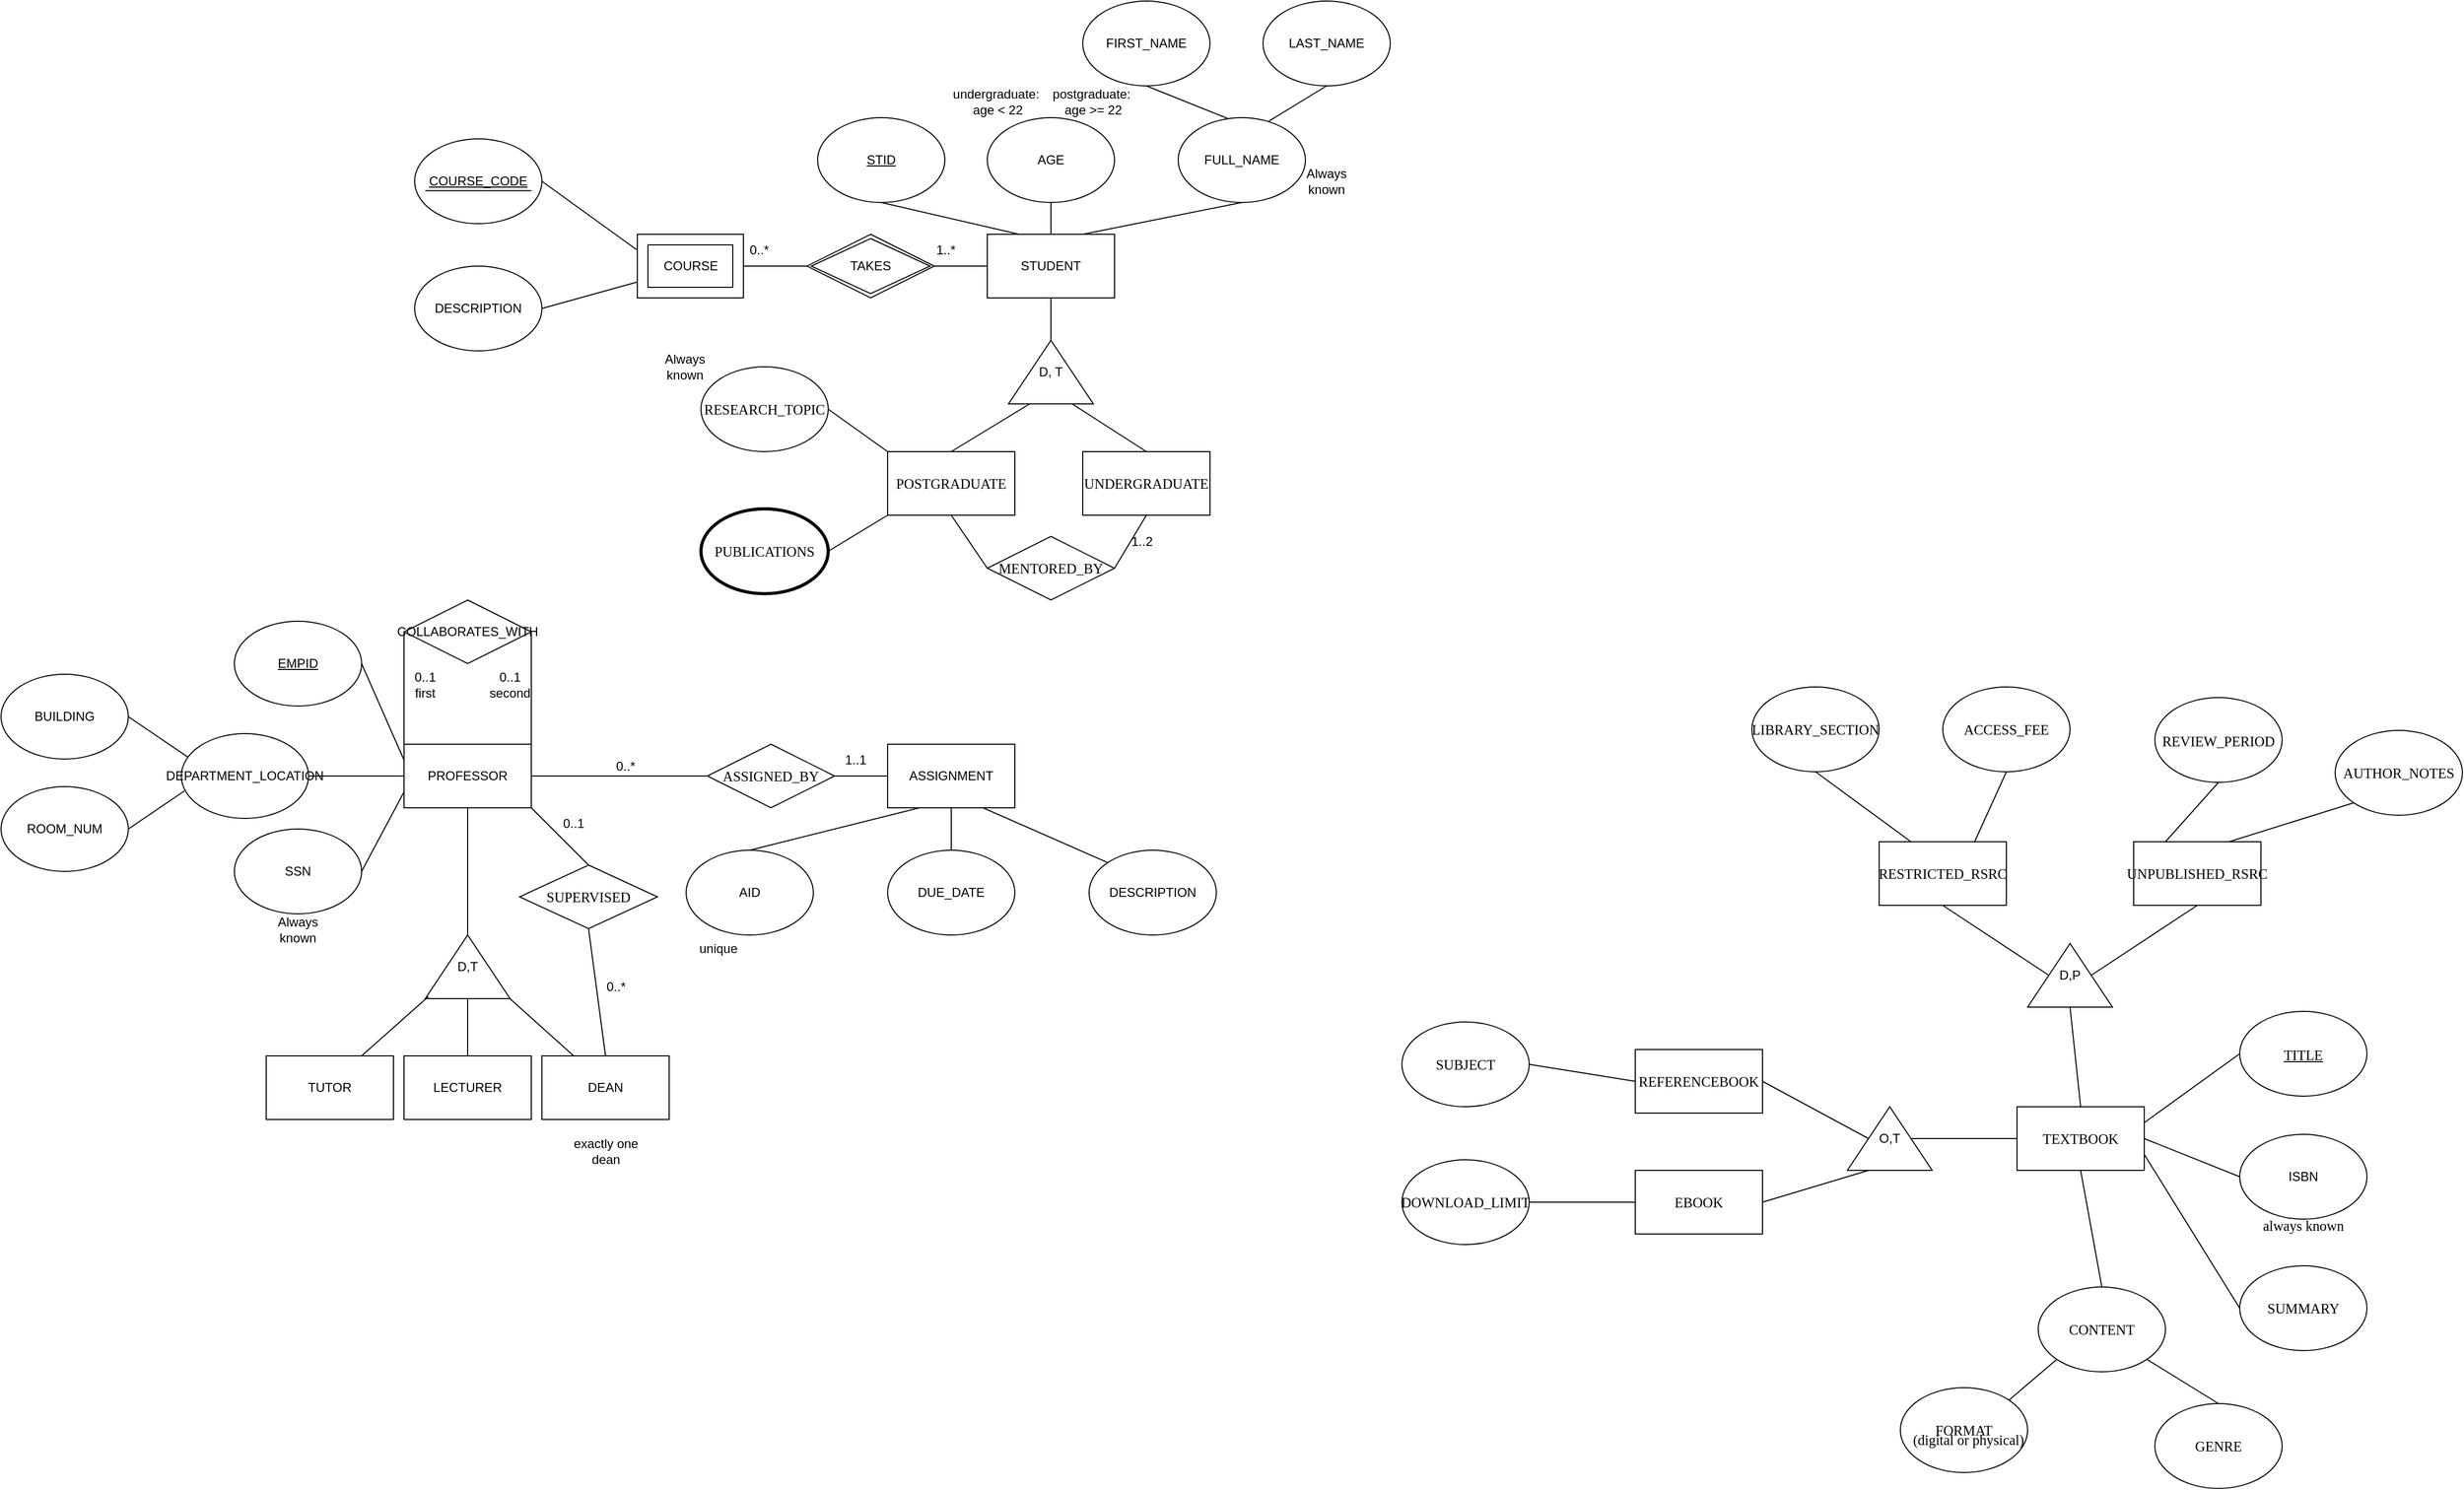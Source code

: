 <mxfile version="26.1.0">
  <diagram name="第 1 页" id="IOSlcj0WQ3XYKZdlBKR7">
    <mxGraphModel dx="2034" dy="765" grid="1" gridSize="10" guides="1" tooltips="1" connect="1" arrows="1" fold="1" page="1" pageScale="1" pageWidth="827" pageHeight="1169" math="0" shadow="0">
      <root>
        <mxCell id="0" />
        <mxCell id="1" parent="0" />
        <mxCell id="GVVfsAuIYsKc9ZztxS9y-1" value="STUDENT" style="rounded=0;whiteSpace=wrap;html=1;" parent="1" vertex="1">
          <mxGeometry x="350" y="265" width="120" height="60" as="geometry" />
        </mxCell>
        <mxCell id="GVVfsAuIYsKc9ZztxS9y-2" value="STID" style="ellipse;whiteSpace=wrap;html=1;fontStyle=4" parent="1" vertex="1">
          <mxGeometry x="190" y="155" width="120" height="80" as="geometry" />
        </mxCell>
        <mxCell id="GVVfsAuIYsKc9ZztxS9y-3" value="FULL_NAME" style="ellipse;whiteSpace=wrap;html=1;" parent="1" vertex="1">
          <mxGeometry x="530" y="155" width="120" height="80" as="geometry" />
        </mxCell>
        <mxCell id="GVVfsAuIYsKc9ZztxS9y-4" value="AGE" style="ellipse;whiteSpace=wrap;html=1;labelBorderColor=none;" parent="1" vertex="1">
          <mxGeometry x="350" y="155" width="120" height="80" as="geometry" />
        </mxCell>
        <mxCell id="GVVfsAuIYsKc9ZztxS9y-5" value="FIRST_NAME" style="ellipse;whiteSpace=wrap;html=1;" parent="1" vertex="1">
          <mxGeometry x="440" y="45" width="120" height="80" as="geometry" />
        </mxCell>
        <mxCell id="GVVfsAuIYsKc9ZztxS9y-6" value="LAST_NAME" style="ellipse;whiteSpace=wrap;html=1;" parent="1" vertex="1">
          <mxGeometry x="610" y="45" width="120" height="80" as="geometry" />
        </mxCell>
        <mxCell id="GVVfsAuIYsKc9ZztxS9y-15" value="" style="endArrow=none;html=1;rounded=0;entryX=0.5;entryY=1;entryDx=0;entryDy=0;exitX=0.391;exitY=0.011;exitDx=0;exitDy=0;exitPerimeter=0;" parent="1" source="GVVfsAuIYsKc9ZztxS9y-3" target="GVVfsAuIYsKc9ZztxS9y-5" edge="1">
          <mxGeometry width="50" height="50" relative="1" as="geometry">
            <mxPoint x="550" y="315" as="sourcePoint" />
            <mxPoint x="600" y="265" as="targetPoint" />
          </mxGeometry>
        </mxCell>
        <mxCell id="GVVfsAuIYsKc9ZztxS9y-16" value="" style="endArrow=none;html=1;rounded=0;entryX=0.5;entryY=1;entryDx=0;entryDy=0;exitX=0.714;exitY=0.04;exitDx=0;exitDy=0;exitPerimeter=0;" parent="1" source="GVVfsAuIYsKc9ZztxS9y-3" target="GVVfsAuIYsKc9ZztxS9y-6" edge="1">
          <mxGeometry width="50" height="50" relative="1" as="geometry">
            <mxPoint x="550" y="315" as="sourcePoint" />
            <mxPoint x="600" y="265" as="targetPoint" />
          </mxGeometry>
        </mxCell>
        <mxCell id="GVVfsAuIYsKc9ZztxS9y-18" value="" style="endArrow=none;html=1;rounded=0;entryX=0.5;entryY=1;entryDx=0;entryDy=0;exitX=0.25;exitY=0;exitDx=0;exitDy=0;" parent="1" source="GVVfsAuIYsKc9ZztxS9y-1" target="GVVfsAuIYsKc9ZztxS9y-2" edge="1">
          <mxGeometry width="50" height="50" relative="1" as="geometry">
            <mxPoint x="540" y="315" as="sourcePoint" />
            <mxPoint x="590" y="265" as="targetPoint" />
          </mxGeometry>
        </mxCell>
        <mxCell id="GVVfsAuIYsKc9ZztxS9y-19" value="" style="endArrow=none;html=1;rounded=0;entryX=0.5;entryY=1;entryDx=0;entryDy=0;exitX=0.5;exitY=0;exitDx=0;exitDy=0;" parent="1" source="GVVfsAuIYsKc9ZztxS9y-1" target="GVVfsAuIYsKc9ZztxS9y-4" edge="1">
          <mxGeometry width="50" height="50" relative="1" as="geometry">
            <mxPoint x="540" y="315" as="sourcePoint" />
            <mxPoint x="590" y="265" as="targetPoint" />
          </mxGeometry>
        </mxCell>
        <mxCell id="GVVfsAuIYsKc9ZztxS9y-20" value="" style="endArrow=none;html=1;rounded=0;exitX=0.75;exitY=0;exitDx=0;exitDy=0;entryX=0.5;entryY=1;entryDx=0;entryDy=0;" parent="1" source="GVVfsAuIYsKc9ZztxS9y-1" target="GVVfsAuIYsKc9ZztxS9y-3" edge="1">
          <mxGeometry width="50" height="50" relative="1" as="geometry">
            <mxPoint x="540" y="315" as="sourcePoint" />
            <mxPoint x="590" y="265" as="targetPoint" />
          </mxGeometry>
        </mxCell>
        <mxCell id="GVVfsAuIYsKc9ZztxS9y-44" value="" style="endArrow=none;html=1;rounded=0;exitX=0.5;exitY=1;exitDx=0;exitDy=0;entryX=1;entryY=0.5;entryDx=0;entryDy=0;" parent="1" source="GVVfsAuIYsKc9ZztxS9y-1" target="GVVfsAuIYsKc9ZztxS9y-45" edge="1">
          <mxGeometry width="50" height="50" relative="1" as="geometry">
            <mxPoint x="540" y="355" as="sourcePoint" />
            <mxPoint x="410" y="375" as="targetPoint" />
          </mxGeometry>
        </mxCell>
        <mxCell id="GVVfsAuIYsKc9ZztxS9y-45" value="D, T" style="triangle;whiteSpace=wrap;html=1;direction=north;" parent="1" vertex="1">
          <mxGeometry x="370" y="365" width="80" height="60" as="geometry" />
        </mxCell>
        <mxCell id="GVVfsAuIYsKc9ZztxS9y-46" value="&lt;div style=&quot;caret-color: rgb(0, 0, 0); color: rgb(0, 0, 0); font-style: normal; font-variant-caps: normal; font-weight: 400; letter-spacing: normal; orphans: auto; text-align: start; text-indent: 0px; text-transform: none; white-space: normal; widows: auto; word-spacing: 0px; -webkit-text-stroke-width: 0px; text-decoration: none;&quot;&gt;&lt;span style=&quot;font-size: 9.963pt; font-family: LMRoman10-Regular; color: rgb(0, 0, 0);&quot;&gt;UNDERGRADUATE&lt;/span&gt;&lt;/div&gt;" style="rounded=0;whiteSpace=wrap;html=1;" parent="1" vertex="1">
          <mxGeometry x="440" y="470" width="120" height="60" as="geometry" />
        </mxCell>
        <mxCell id="GVVfsAuIYsKc9ZztxS9y-47" value="&lt;div style=&quot;caret-color: rgb(0, 0, 0); color: rgb(0, 0, 0); font-style: normal; font-variant-caps: normal; font-weight: 400; letter-spacing: normal; orphans: auto; text-align: start; text-indent: 0px; text-transform: none; white-space: normal; widows: auto; word-spacing: 0px; -webkit-text-stroke-width: 0px; text-decoration: none;&quot;&gt;&lt;span style=&quot;font-size: 9.963pt; font-family: LMRoman10-Regular; color: rgb(0, 0, 0);&quot;&gt;POSTGRADUATE&lt;/span&gt;&lt;/div&gt;" style="rounded=0;whiteSpace=wrap;html=1;" parent="1" vertex="1">
          <mxGeometry x="256" y="470" width="120" height="60" as="geometry" />
        </mxCell>
        <mxCell id="GVVfsAuIYsKc9ZztxS9y-48" value="" style="endArrow=none;html=1;rounded=0;exitX=0;exitY=0.75;exitDx=0;exitDy=0;entryX=0.5;entryY=0;entryDx=0;entryDy=0;" parent="1" source="GVVfsAuIYsKc9ZztxS9y-45" target="GVVfsAuIYsKc9ZztxS9y-46" edge="1">
          <mxGeometry width="50" height="50" relative="1" as="geometry">
            <mxPoint x="540" y="355" as="sourcePoint" />
            <mxPoint x="590" y="305" as="targetPoint" />
          </mxGeometry>
        </mxCell>
        <mxCell id="GVVfsAuIYsKc9ZztxS9y-49" value="" style="endArrow=none;html=1;rounded=0;exitX=0;exitY=0.25;exitDx=0;exitDy=0;entryX=0.5;entryY=0;entryDx=0;entryDy=0;" parent="1" source="GVVfsAuIYsKc9ZztxS9y-45" target="GVVfsAuIYsKc9ZztxS9y-47" edge="1">
          <mxGeometry width="50" height="50" relative="1" as="geometry">
            <mxPoint x="420" y="435" as="sourcePoint" />
            <mxPoint x="320" y="475" as="targetPoint" />
          </mxGeometry>
        </mxCell>
        <mxCell id="GVVfsAuIYsKc9ZztxS9y-51" value="&lt;div style=&quot;caret-color: rgb(0, 0, 0); color: rgb(0, 0, 0); font-style: normal; font-variant-caps: normal; font-weight: 400; letter-spacing: normal; orphans: auto; text-align: start; text-indent: 0px; text-transform: none; white-space: normal; widows: auto; word-spacing: 0px; -webkit-text-stroke-width: 0px; text-decoration: none;&quot;&gt;&lt;span style=&quot;font-size: 9.963pt; font-family: LMRoman10-Regular; color: rgb(0, 0, 0);&quot;&gt;RESEARCH_TOPIC&lt;/span&gt;&lt;/div&gt;" style="ellipse;whiteSpace=wrap;html=1;" parent="1" vertex="1">
          <mxGeometry x="80" y="390" width="120" height="80" as="geometry" />
        </mxCell>
        <mxCell id="GVVfsAuIYsKc9ZztxS9y-52" value="&lt;div style=&quot;caret-color: rgb(0, 0, 0); color: rgb(0, 0, 0); font-style: normal; font-variant-caps: normal; font-weight: 400; letter-spacing: normal; orphans: auto; text-align: start; text-indent: 0px; text-transform: none; white-space: normal; widows: auto; word-spacing: 0px; -webkit-text-stroke-width: 0px; text-decoration: none;&quot;&gt;&lt;span style=&quot;font-size: 9.963pt; font-family: LMRoman10-Regular; color: rgb(0, 0, 0);&quot;&gt;PUBLICATIONS&lt;/span&gt;&lt;/div&gt;" style="ellipse;whiteSpace=wrap;html=1;strokeWidth=3;" parent="1" vertex="1">
          <mxGeometry x="80" y="524" width="120" height="80" as="geometry" />
        </mxCell>
        <mxCell id="GVVfsAuIYsKc9ZztxS9y-53" value="" style="endArrow=none;html=1;rounded=0;exitX=0;exitY=1;exitDx=0;exitDy=0;entryX=1;entryY=0.5;entryDx=0;entryDy=0;" parent="1" source="GVVfsAuIYsKc9ZztxS9y-47" target="GVVfsAuIYsKc9ZztxS9y-52" edge="1">
          <mxGeometry width="50" height="50" relative="1" as="geometry">
            <mxPoint x="540" y="385" as="sourcePoint" />
            <mxPoint x="600" y="574" as="targetPoint" />
          </mxGeometry>
        </mxCell>
        <mxCell id="GVVfsAuIYsKc9ZztxS9y-54" value="" style="endArrow=none;html=1;rounded=0;exitX=0;exitY=0;exitDx=0;exitDy=0;entryX=1;entryY=0.5;entryDx=0;entryDy=0;" parent="1" source="GVVfsAuIYsKc9ZztxS9y-47" target="GVVfsAuIYsKc9ZztxS9y-51" edge="1">
          <mxGeometry width="50" height="50" relative="1" as="geometry">
            <mxPoint x="540" y="385" as="sourcePoint" />
            <mxPoint x="590" y="335" as="targetPoint" />
          </mxGeometry>
        </mxCell>
        <mxCell id="GVVfsAuIYsKc9ZztxS9y-61" value="&lt;div style=&quot;text-align: start;&quot;&gt;&lt;span style=&quot;font-size: 9.963pt; font-family: LMRoman10-Regular;&quot;&gt;MENTORED_BY&lt;/span&gt;&lt;/div&gt;" style="shape=rhombus;perimeter=rhombusPerimeter;whiteSpace=wrap;html=1;align=center;" parent="1" vertex="1">
          <mxGeometry x="350" y="550" width="120" height="60" as="geometry" />
        </mxCell>
        <mxCell id="GVVfsAuIYsKc9ZztxS9y-62" value="" style="endArrow=none;html=1;rounded=0;exitX=0.5;exitY=1;exitDx=0;exitDy=0;entryX=1;entryY=0.5;entryDx=0;entryDy=0;" parent="1" source="GVVfsAuIYsKc9ZztxS9y-46" target="GVVfsAuIYsKc9ZztxS9y-61" edge="1">
          <mxGeometry width="50" height="50" relative="1" as="geometry">
            <mxPoint x="470" y="425" as="sourcePoint" />
            <mxPoint x="350" y="585" as="targetPoint" />
          </mxGeometry>
        </mxCell>
        <mxCell id="GVVfsAuIYsKc9ZztxS9y-63" value="" style="endArrow=none;html=1;rounded=0;entryX=0.5;entryY=1;entryDx=0;entryDy=0;exitX=0;exitY=0.5;exitDx=0;exitDy=0;" parent="1" source="GVVfsAuIYsKc9ZztxS9y-61" target="GVVfsAuIYsKc9ZztxS9y-47" edge="1">
          <mxGeometry width="50" height="50" relative="1" as="geometry">
            <mxPoint x="470" y="585" as="sourcePoint" />
            <mxPoint x="520" y="375" as="targetPoint" />
          </mxGeometry>
        </mxCell>
        <mxCell id="GVVfsAuIYsKc9ZztxS9y-64" value="1..2" style="text;strokeColor=none;fillColor=none;align=left;verticalAlign=middle;spacingLeft=4;spacingRight=4;overflow=hidden;points=[[0,0.5],[1,0.5]];portConstraint=eastwest;rotatable=0;whiteSpace=wrap;html=1;" parent="1" vertex="1">
          <mxGeometry x="480" y="540" width="80" height="30" as="geometry" />
        </mxCell>
        <mxCell id="lgFTuL_hFDzXA4JYNcTn-3" value="DESCRIPTION" style="ellipse;whiteSpace=wrap;html=1;" parent="1" vertex="1">
          <mxGeometry x="-190" y="295" width="120" height="80" as="geometry" />
        </mxCell>
        <mxCell id="lgFTuL_hFDzXA4JYNcTn-8" value="&lt;u&gt;COURSE_CODE&lt;/u&gt;" style="ellipse;whiteSpace=wrap;html=1;fontStyle=0" parent="1" vertex="1">
          <mxGeometry x="-190" y="175" width="120" height="80" as="geometry" />
        </mxCell>
        <mxCell id="lgFTuL_hFDzXA4JYNcTn-11" value="" style="endArrow=none;html=1;rounded=0;exitX=1;exitY=0.5;exitDx=0;exitDy=0;entryX=0;entryY=0;entryDx=0;entryDy=15;entryPerimeter=0;" parent="1" source="lgFTuL_hFDzXA4JYNcTn-8" target="JkvVeJaX5kpH-S8z0DiF-18" edge="1">
          <mxGeometry width="50" height="50" relative="1" as="geometry">
            <mxPoint x="160" y="345" as="sourcePoint" />
            <mxPoint y="280" as="targetPoint" />
          </mxGeometry>
        </mxCell>
        <mxCell id="lgFTuL_hFDzXA4JYNcTn-12" value="" style="endArrow=none;html=1;rounded=0;entryX=1;entryY=0.5;entryDx=0;entryDy=0;exitX=0;exitY=0;exitDx=0;exitDy=45;exitPerimeter=0;" parent="1" source="JkvVeJaX5kpH-S8z0DiF-18" target="lgFTuL_hFDzXA4JYNcTn-3" edge="1">
          <mxGeometry width="50" height="50" relative="1" as="geometry">
            <mxPoint y="310" as="sourcePoint" />
            <mxPoint x="10" y="305" as="targetPoint" />
          </mxGeometry>
        </mxCell>
        <mxCell id="lgFTuL_hFDzXA4JYNcTn-13" value="1..*" style="text;strokeColor=none;fillColor=none;align=left;verticalAlign=middle;spacingLeft=4;spacingRight=4;overflow=hidden;points=[[0,0.5],[1,0.5]];portConstraint=eastwest;rotatable=0;whiteSpace=wrap;html=1;" parent="1" vertex="1">
          <mxGeometry x="296" y="265" width="80" height="30" as="geometry" />
        </mxCell>
        <mxCell id="lgFTuL_hFDzXA4JYNcTn-14" value="" style="endArrow=none;html=1;rounded=0;entryX=0;entryY=0.5;entryDx=0;entryDy=0;exitX=1;exitY=0.5;exitDx=0;exitDy=0;" parent="1" source="JkvVeJaX5kpH-S8z0DiF-21" target="GVVfsAuIYsKc9ZztxS9y-1" edge="1">
          <mxGeometry width="50" height="50" relative="1" as="geometry">
            <mxPoint x="290" y="295" as="sourcePoint" />
            <mxPoint x="250" y="285" as="targetPoint" />
          </mxGeometry>
        </mxCell>
        <mxCell id="lgFTuL_hFDzXA4JYNcTn-18" value="" style="endArrow=none;html=1;rounded=0;" parent="1" edge="1">
          <mxGeometry width="50" height="50" relative="1" as="geometry">
            <mxPoint x="-180" y="223.82" as="sourcePoint" />
            <mxPoint x="-80" y="223.82" as="targetPoint" />
          </mxGeometry>
        </mxCell>
        <mxCell id="lgFTuL_hFDzXA4JYNcTn-20" value="ASSIGNMENT" style="rounded=0;whiteSpace=wrap;html=1;" parent="1" vertex="1">
          <mxGeometry x="256" y="746" width="120" height="60" as="geometry" />
        </mxCell>
        <mxCell id="lgFTuL_hFDzXA4JYNcTn-21" value="AID" style="ellipse;whiteSpace=wrap;html=1;fontStyle=0" parent="1" vertex="1">
          <mxGeometry x="66" y="846" width="120" height="80" as="geometry" />
        </mxCell>
        <mxCell id="lgFTuL_hFDzXA4JYNcTn-22" value="DUE_DATE" style="ellipse;whiteSpace=wrap;html=1;" parent="1" vertex="1">
          <mxGeometry x="256" y="846" width="120" height="80" as="geometry" />
        </mxCell>
        <mxCell id="lgFTuL_hFDzXA4JYNcTn-23" value="DESCRIPTION" style="ellipse;whiteSpace=wrap;html=1;" parent="1" vertex="1">
          <mxGeometry x="446" y="846" width="120" height="80" as="geometry" />
        </mxCell>
        <mxCell id="lgFTuL_hFDzXA4JYNcTn-24" value="" style="endArrow=none;html=1;rounded=0;entryX=0.5;entryY=0;entryDx=0;entryDy=0;exitX=0.25;exitY=1;exitDx=0;exitDy=0;" parent="1" source="lgFTuL_hFDzXA4JYNcTn-20" target="lgFTuL_hFDzXA4JYNcTn-21" edge="1">
          <mxGeometry width="50" height="50" relative="1" as="geometry">
            <mxPoint x="346" y="1371" as="sourcePoint" />
            <mxPoint x="396" y="1321" as="targetPoint" />
          </mxGeometry>
        </mxCell>
        <mxCell id="lgFTuL_hFDzXA4JYNcTn-25" value="" style="endArrow=none;html=1;rounded=0;entryX=0.5;entryY=0;entryDx=0;entryDy=0;exitX=0.5;exitY=1;exitDx=0;exitDy=0;" parent="1" source="lgFTuL_hFDzXA4JYNcTn-20" target="lgFTuL_hFDzXA4JYNcTn-22" edge="1">
          <mxGeometry width="50" height="50" relative="1" as="geometry">
            <mxPoint x="156" y="1111" as="sourcePoint" />
            <mxPoint x="396" y="1321" as="targetPoint" />
          </mxGeometry>
        </mxCell>
        <mxCell id="lgFTuL_hFDzXA4JYNcTn-26" value="" style="endArrow=none;html=1;rounded=0;entryX=0;entryY=0;entryDx=0;entryDy=0;exitX=0.75;exitY=1;exitDx=0;exitDy=0;" parent="1" source="lgFTuL_hFDzXA4JYNcTn-20" target="lgFTuL_hFDzXA4JYNcTn-23" edge="1">
          <mxGeometry width="50" height="50" relative="1" as="geometry">
            <mxPoint x="146" y="1021" as="sourcePoint" />
            <mxPoint x="146" y="981" as="targetPoint" />
          </mxGeometry>
        </mxCell>
        <mxCell id="lgFTuL_hFDzXA4JYNcTn-28" value="PROFESSOR" style="rounded=0;whiteSpace=wrap;html=1;" parent="1" vertex="1">
          <mxGeometry x="-200" y="746" width="120" height="60" as="geometry" />
        </mxCell>
        <mxCell id="lgFTuL_hFDzXA4JYNcTn-29" value="EMPID" style="ellipse;whiteSpace=wrap;html=1;fontStyle=4" parent="1" vertex="1">
          <mxGeometry x="-360" y="630" width="120" height="80" as="geometry" />
        </mxCell>
        <mxCell id="lgFTuL_hFDzXA4JYNcTn-30" value="SSN" style="ellipse;whiteSpace=wrap;html=1;" parent="1" vertex="1">
          <mxGeometry x="-360" y="826" width="120" height="80" as="geometry" />
        </mxCell>
        <mxCell id="jlfe3Lk1knSKXdA3YteA-2" value="" style="edgeStyle=orthogonalEdgeStyle;rounded=0;orthogonalLoop=1;jettySize=auto;html=1;entryX=0;entryY=0.5;entryDx=0;entryDy=0;endArrow=none;startFill=0;" parent="1" source="lgFTuL_hFDzXA4JYNcTn-31" target="lgFTuL_hFDzXA4JYNcTn-28" edge="1">
          <mxGeometry relative="1" as="geometry" />
        </mxCell>
        <mxCell id="lgFTuL_hFDzXA4JYNcTn-31" value="DEPARTMENT_LOCATION" style="ellipse;whiteSpace=wrap;html=1;" parent="1" vertex="1">
          <mxGeometry x="-410" y="736" width="120" height="80" as="geometry" />
        </mxCell>
        <mxCell id="lgFTuL_hFDzXA4JYNcTn-32" value="BUILDING" style="ellipse;whiteSpace=wrap;html=1;" parent="1" vertex="1">
          <mxGeometry x="-580" y="680" width="120" height="80" as="geometry" />
        </mxCell>
        <mxCell id="lgFTuL_hFDzXA4JYNcTn-33" value="ROOM_NUM" style="ellipse;whiteSpace=wrap;html=1;" parent="1" vertex="1">
          <mxGeometry x="-580" y="786" width="120" height="80" as="geometry" />
        </mxCell>
        <mxCell id="lgFTuL_hFDzXA4JYNcTn-34" value="" style="endArrow=none;html=1;rounded=0;exitX=1;exitY=0.5;exitDx=0;exitDy=0;entryX=0;entryY=0.25;entryDx=0;entryDy=0;" parent="1" source="lgFTuL_hFDzXA4JYNcTn-29" target="lgFTuL_hFDzXA4JYNcTn-28" edge="1">
          <mxGeometry width="50" height="50" relative="1" as="geometry">
            <mxPoint x="150" y="576" as="sourcePoint" />
            <mxPoint x="-200" y="761" as="targetPoint" />
          </mxGeometry>
        </mxCell>
        <mxCell id="lgFTuL_hFDzXA4JYNcTn-36" value="" style="endArrow=none;html=1;rounded=0;entryX=1;entryY=0.5;entryDx=0;entryDy=0;exitX=0;exitY=0.75;exitDx=0;exitDy=0;" parent="1" source="lgFTuL_hFDzXA4JYNcTn-28" target="lgFTuL_hFDzXA4JYNcTn-30" edge="1">
          <mxGeometry width="50" height="50" relative="1" as="geometry">
            <mxPoint x="-220" y="800" as="sourcePoint" />
            <mxPoint x="-230" y="786" as="targetPoint" />
          </mxGeometry>
        </mxCell>
        <mxCell id="lgFTuL_hFDzXA4JYNcTn-37" value="" style="endArrow=none;html=1;rounded=0;exitX=0.053;exitY=0.279;exitDx=0;exitDy=0;entryX=1;entryY=0.5;entryDx=0;entryDy=0;exitPerimeter=0;" parent="1" source="lgFTuL_hFDzXA4JYNcTn-31" target="lgFTuL_hFDzXA4JYNcTn-32" edge="1">
          <mxGeometry width="50" height="50" relative="1" as="geometry">
            <mxPoint x="-190" y="801" as="sourcePoint" />
            <mxPoint x="-230" y="896" as="targetPoint" />
          </mxGeometry>
        </mxCell>
        <mxCell id="lgFTuL_hFDzXA4JYNcTn-38" value="" style="endArrow=none;html=1;rounded=0;exitX=1;exitY=0.5;exitDx=0;exitDy=0;entryX=0.025;entryY=0.675;entryDx=0;entryDy=0;entryPerimeter=0;" parent="1" source="lgFTuL_hFDzXA4JYNcTn-33" target="lgFTuL_hFDzXA4JYNcTn-31" edge="1">
          <mxGeometry width="50" height="50" relative="1" as="geometry">
            <mxPoint x="-344" y="768" as="sourcePoint" />
            <mxPoint x="-400" y="735" as="targetPoint" />
          </mxGeometry>
        </mxCell>
        <mxCell id="lgFTuL_hFDzXA4JYNcTn-40" value="D,T" style="triangle;whiteSpace=wrap;html=1;direction=north;" parent="1" vertex="1">
          <mxGeometry x="-180" y="926" width="80" height="60" as="geometry" />
        </mxCell>
        <mxCell id="lgFTuL_hFDzXA4JYNcTn-42" value="" style="endArrow=none;html=1;rounded=0;exitX=0.5;exitY=1;exitDx=0;exitDy=0;entryX=1;entryY=0.5;entryDx=0;entryDy=0;" parent="1" source="lgFTuL_hFDzXA4JYNcTn-28" target="lgFTuL_hFDzXA4JYNcTn-40" edge="1">
          <mxGeometry width="50" height="50" relative="1" as="geometry">
            <mxPoint x="-70" y="771" as="sourcePoint" />
            <mxPoint x="60" y="750" as="targetPoint" />
          </mxGeometry>
        </mxCell>
        <mxCell id="lgFTuL_hFDzXA4JYNcTn-43" value="TUTOR" style="rounded=0;whiteSpace=wrap;html=1;" parent="1" vertex="1">
          <mxGeometry x="-330" y="1040" width="120" height="60" as="geometry" />
        </mxCell>
        <mxCell id="lgFTuL_hFDzXA4JYNcTn-44" value="LECTURER" style="rounded=0;whiteSpace=wrap;html=1;" parent="1" vertex="1">
          <mxGeometry x="-200" y="1040" width="120" height="60" as="geometry" />
        </mxCell>
        <mxCell id="lgFTuL_hFDzXA4JYNcTn-45" value="DEAN" style="rounded=0;whiteSpace=wrap;html=1;" parent="1" vertex="1">
          <mxGeometry x="-70" y="1040" width="120" height="60" as="geometry" />
        </mxCell>
        <mxCell id="lgFTuL_hFDzXA4JYNcTn-46" value="" style="endArrow=none;html=1;rounded=0;entryX=0.25;entryY=0;entryDx=0;entryDy=0;exitX=0.008;exitY=0.991;exitDx=0;exitDy=0;exitPerimeter=0;" parent="1" source="lgFTuL_hFDzXA4JYNcTn-40" target="lgFTuL_hFDzXA4JYNcTn-45" edge="1">
          <mxGeometry width="50" height="50" relative="1" as="geometry">
            <mxPoint x="-100" y="990" as="sourcePoint" />
            <mxPoint x="100" y="570" as="targetPoint" />
          </mxGeometry>
        </mxCell>
        <mxCell id="lgFTuL_hFDzXA4JYNcTn-49" value="" style="endArrow=none;html=1;rounded=0;exitX=0;exitY=0.5;exitDx=0;exitDy=0;entryX=0.5;entryY=0;entryDx=0;entryDy=0;" parent="1" source="lgFTuL_hFDzXA4JYNcTn-40" target="lgFTuL_hFDzXA4JYNcTn-44" edge="1">
          <mxGeometry width="50" height="50" relative="1" as="geometry">
            <mxPoint x="50" y="620" as="sourcePoint" />
            <mxPoint x="100" y="570" as="targetPoint" />
          </mxGeometry>
        </mxCell>
        <mxCell id="lgFTuL_hFDzXA4JYNcTn-50" value="" style="endArrow=none;html=1;rounded=0;exitX=0.033;exitY=0.038;exitDx=0;exitDy=0;entryX=0.75;entryY=0;entryDx=0;entryDy=0;exitPerimeter=0;" parent="1" source="lgFTuL_hFDzXA4JYNcTn-40" target="lgFTuL_hFDzXA4JYNcTn-43" edge="1">
          <mxGeometry width="50" height="50" relative="1" as="geometry">
            <mxPoint x="100" y="856" as="sourcePoint" />
            <mxPoint x="186" y="810" as="targetPoint" />
          </mxGeometry>
        </mxCell>
        <mxCell id="lgFTuL_hFDzXA4JYNcTn-52" value="&lt;div style=&quot;text-align: start;&quot;&gt;&lt;font face=&quot;LMRoman10-Regular&quot;&gt;&lt;span style=&quot;font-size: 13.284px;&quot;&gt;SUPERVISED&lt;/span&gt;&lt;/font&gt;&lt;/div&gt;" style="shape=rhombus;perimeter=rhombusPerimeter;whiteSpace=wrap;html=1;align=center;" parent="1" vertex="1">
          <mxGeometry x="-91" y="860" width="130" height="60" as="geometry" />
        </mxCell>
        <mxCell id="lgFTuL_hFDzXA4JYNcTn-53" value="" style="endArrow=none;html=1;rounded=0;exitX=0.5;exitY=0;exitDx=0;exitDy=0;entryX=0.5;entryY=1;entryDx=0;entryDy=0;" parent="1" source="lgFTuL_hFDzXA4JYNcTn-45" target="lgFTuL_hFDzXA4JYNcTn-52" edge="1">
          <mxGeometry width="50" height="50" relative="1" as="geometry">
            <mxPoint x="30" y="540" as="sourcePoint" />
            <mxPoint x="80" y="490" as="targetPoint" />
          </mxGeometry>
        </mxCell>
        <mxCell id="lgFTuL_hFDzXA4JYNcTn-59" value="" style="endArrow=none;html=1;rounded=0;exitX=0.5;exitY=0;exitDx=0;exitDy=0;entryX=1;entryY=1;entryDx=0;entryDy=0;" parent="1" source="lgFTuL_hFDzXA4JYNcTn-52" target="lgFTuL_hFDzXA4JYNcTn-28" edge="1">
          <mxGeometry width="50" height="50" relative="1" as="geometry">
            <mxPoint y="760" as="sourcePoint" />
            <mxPoint x="-80" y="760" as="targetPoint" />
          </mxGeometry>
        </mxCell>
        <mxCell id="lgFTuL_hFDzXA4JYNcTn-60" value="0..1" style="text;html=1;align=center;verticalAlign=middle;whiteSpace=wrap;rounded=0;" parent="1" vertex="1">
          <mxGeometry x="-70" y="806" width="60" height="30" as="geometry" />
        </mxCell>
        <mxCell id="lgFTuL_hFDzXA4JYNcTn-61" value="&lt;div style=&quot;text-align: start;&quot;&gt;&lt;font face=&quot;LMRoman10-Regular&quot;&gt;&lt;span style=&quot;font-size: 13.284px;&quot;&gt;ASSIGNED_BY&lt;/span&gt;&lt;/font&gt;&lt;/div&gt;" style="shape=rhombus;perimeter=rhombusPerimeter;whiteSpace=wrap;html=1;align=center;" parent="1" vertex="1">
          <mxGeometry x="86" y="746" width="120" height="60" as="geometry" />
        </mxCell>
        <mxCell id="lgFTuL_hFDzXA4JYNcTn-63" value="" style="endArrow=none;html=1;rounded=0;exitX=0;exitY=0.5;exitDx=0;exitDy=0;entryX=1;entryY=0.5;entryDx=0;entryDy=0;" parent="1" source="lgFTuL_hFDzXA4JYNcTn-61" edge="1" target="lgFTuL_hFDzXA4JYNcTn-28">
          <mxGeometry width="50" height="50" relative="1" as="geometry">
            <mxPoint x="424" y="1324" as="sourcePoint" />
            <mxPoint x="40" y="890" as="targetPoint" />
          </mxGeometry>
        </mxCell>
        <mxCell id="lgFTuL_hFDzXA4JYNcTn-64" value="" style="endArrow=none;html=1;rounded=0;exitX=1;exitY=0.5;exitDx=0;exitDy=0;entryX=0;entryY=0.5;entryDx=0;entryDy=0;" parent="1" source="lgFTuL_hFDzXA4JYNcTn-61" target="lgFTuL_hFDzXA4JYNcTn-20" edge="1">
          <mxGeometry width="50" height="50" relative="1" as="geometry">
            <mxPoint x="410" y="1210" as="sourcePoint" />
            <mxPoint x="460" y="1160" as="targetPoint" />
          </mxGeometry>
        </mxCell>
        <mxCell id="lgFTuL_hFDzXA4JYNcTn-65" value="1..1" style="text;html=1;align=center;verticalAlign=middle;whiteSpace=wrap;rounded=0;" parent="1" vertex="1">
          <mxGeometry x="196" y="746" width="60" height="30" as="geometry" />
        </mxCell>
        <mxCell id="EyCA_U1JdMu_v6Q1cgwz-1" value="COLLABORATES_WITH" style="shape=rhombus;perimeter=rhombusPerimeter;whiteSpace=wrap;html=1;align=center;" parent="1" vertex="1">
          <mxGeometry x="-200" y="610" width="120" height="60" as="geometry" />
        </mxCell>
        <mxCell id="EyCA_U1JdMu_v6Q1cgwz-2" value="" style="endArrow=none;html=1;rounded=0;exitX=0;exitY=0;exitDx=0;exitDy=0;entryX=0;entryY=0.5;entryDx=0;entryDy=0;" parent="1" source="lgFTuL_hFDzXA4JYNcTn-28" target="EyCA_U1JdMu_v6Q1cgwz-1" edge="1">
          <mxGeometry width="50" height="50" relative="1" as="geometry">
            <mxPoint x="-200" y="736" as="sourcePoint" />
            <mxPoint x="-150" y="686" as="targetPoint" />
          </mxGeometry>
        </mxCell>
        <mxCell id="EyCA_U1JdMu_v6Q1cgwz-3" value="" style="endArrow=none;html=1;rounded=0;exitX=1;exitY=0;exitDx=0;exitDy=0;entryX=1;entryY=0.5;entryDx=0;entryDy=0;" parent="1" source="lgFTuL_hFDzXA4JYNcTn-28" target="EyCA_U1JdMu_v6Q1cgwz-1" edge="1">
          <mxGeometry width="50" height="50" relative="1" as="geometry">
            <mxPoint x="-190" y="756" as="sourcePoint" />
            <mxPoint x="-190" y="619" as="targetPoint" />
          </mxGeometry>
        </mxCell>
        <mxCell id="JkvVeJaX5kpH-S8z0DiF-1" value="Always known" style="text;html=1;align=center;verticalAlign=middle;whiteSpace=wrap;rounded=0;" parent="1" vertex="1">
          <mxGeometry x="640" y="200" width="60" height="30" as="geometry" />
        </mxCell>
        <mxCell id="JkvVeJaX5kpH-S8z0DiF-5" value="0..1&lt;div&gt;first&lt;/div&gt;" style="text;html=1;align=center;verticalAlign=middle;whiteSpace=wrap;rounded=0;" parent="1" vertex="1">
          <mxGeometry x="-210" y="675" width="60" height="30" as="geometry" />
        </mxCell>
        <mxCell id="JkvVeJaX5kpH-S8z0DiF-6" value="0..1&lt;div&gt;second&lt;/div&gt;" style="text;html=1;align=center;verticalAlign=middle;whiteSpace=wrap;rounded=0;" parent="1" vertex="1">
          <mxGeometry x="-130" y="675" width="60" height="30" as="geometry" />
        </mxCell>
        <mxCell id="JkvVeJaX5kpH-S8z0DiF-10" value="undergraduate:&amp;nbsp; age &amp;lt; 22" style="text;html=1;align=center;verticalAlign=middle;whiteSpace=wrap;rounded=0;" parent="1" vertex="1">
          <mxGeometry x="330" y="125" width="60" height="30" as="geometry" />
        </mxCell>
        <mxCell id="JkvVeJaX5kpH-S8z0DiF-14" value="postgraduate:&amp;nbsp; age &amp;gt;= 22" style="text;html=1;align=center;verticalAlign=middle;whiteSpace=wrap;rounded=0;" parent="1" vertex="1">
          <mxGeometry x="420" y="125" width="60" height="30" as="geometry" />
        </mxCell>
        <mxCell id="JkvVeJaX5kpH-S8z0DiF-15" value="Always known" style="text;html=1;align=center;verticalAlign=middle;whiteSpace=wrap;rounded=0;" parent="1" vertex="1">
          <mxGeometry x="35" y="375" width="60" height="30" as="geometry" />
        </mxCell>
        <mxCell id="JkvVeJaX5kpH-S8z0DiF-16" value="Always known" style="text;html=1;align=center;verticalAlign=middle;whiteSpace=wrap;rounded=0;" parent="1" vertex="1">
          <mxGeometry x="-330" y="906" width="60" height="30" as="geometry" />
        </mxCell>
        <mxCell id="JkvVeJaX5kpH-S8z0DiF-22" value="" style="edgeStyle=orthogonalEdgeStyle;rounded=0;orthogonalLoop=1;jettySize=auto;html=1;endArrow=none;startFill=0;" parent="1" source="JkvVeJaX5kpH-S8z0DiF-18" target="JkvVeJaX5kpH-S8z0DiF-21" edge="1">
          <mxGeometry relative="1" as="geometry" />
        </mxCell>
        <mxCell id="JkvVeJaX5kpH-S8z0DiF-18" value="" style="verticalLabelPosition=bottom;verticalAlign=top;html=1;shape=mxgraph.basic.frame;dx=10;whiteSpace=wrap;" parent="1" vertex="1">
          <mxGeometry x="20" y="265" width="100" height="60" as="geometry" />
        </mxCell>
        <mxCell id="JkvVeJaX5kpH-S8z0DiF-21" value="TAKES" style="shape=rhombus;double=1;perimeter=rhombusPerimeter;whiteSpace=wrap;html=1;align=center;" parent="1" vertex="1">
          <mxGeometry x="180" y="265" width="120" height="60" as="geometry" />
        </mxCell>
        <mxCell id="JkvVeJaX5kpH-S8z0DiF-32" value="COURSE" style="text;html=1;align=center;verticalAlign=middle;resizable=0;points=[];autosize=1;strokeColor=none;fillColor=none;" parent="1" vertex="1">
          <mxGeometry x="35" y="280" width="70" height="30" as="geometry" />
        </mxCell>
        <mxCell id="cHJ7KGfF_WjtK8GnCyly-1" value="0..*" style="text;strokeColor=none;fillColor=none;align=left;verticalAlign=middle;spacingLeft=4;spacingRight=4;overflow=hidden;points=[[0,0.5],[1,0.5]];portConstraint=eastwest;rotatable=0;whiteSpace=wrap;html=1;" parent="1" vertex="1">
          <mxGeometry x="120" y="265" width="80" height="30" as="geometry" />
        </mxCell>
        <mxCell id="dJm4S7W8azrfzeq-bu2E-2" value="&lt;div style=&quot;text-align: start;&quot;&gt;&lt;span style=&quot;font-size: 9.963pt; font-family: LMRoman10-Regular;&quot;&gt;TEXTBOOK&lt;/span&gt;&lt;/div&gt;" style="rounded=0;whiteSpace=wrap;html=1;" parent="1" vertex="1">
          <mxGeometry x="1321" y="1088" width="120" height="60" as="geometry" />
        </mxCell>
        <mxCell id="dJm4S7W8azrfzeq-bu2E-3" value="&lt;div style=&quot;text-align: start;&quot;&gt;&lt;u&gt;&lt;span style=&quot;font-size: 12pt; font-family: STSong;&quot;&gt;&lt;/span&gt;&lt;span style=&quot;font-size: 9.963pt; font-family: LMRoman10-Regular;&quot;&gt;TITLE&lt;/span&gt;&lt;/u&gt;&lt;/div&gt;" style="ellipse;whiteSpace=wrap;html=1;" parent="1" vertex="1">
          <mxGeometry x="1531" y="998" width="120" height="80" as="geometry" />
        </mxCell>
        <mxCell id="dJm4S7W8azrfzeq-bu2E-4" value="" style="endArrow=none;html=1;rounded=0;entryX=0;entryY=0.5;entryDx=0;entryDy=0;exitX=1;exitY=0.25;exitDx=0;exitDy=0;" parent="1" source="dJm4S7W8azrfzeq-bu2E-2" target="dJm4S7W8azrfzeq-bu2E-3" edge="1">
          <mxGeometry width="50" height="50" relative="1" as="geometry">
            <mxPoint x="1351" y="1138" as="sourcePoint" />
            <mxPoint x="1401" y="1088" as="targetPoint" />
          </mxGeometry>
        </mxCell>
        <mxCell id="dJm4S7W8azrfzeq-bu2E-5" value="ISBN" style="ellipse;whiteSpace=wrap;html=1;" parent="1" vertex="1">
          <mxGeometry x="1531" y="1114" width="120" height="80" as="geometry" />
        </mxCell>
        <mxCell id="dJm4S7W8azrfzeq-bu2E-6" value="&lt;div style=&quot;text-align: start;&quot;&gt;&lt;span style=&quot;font-size: 9.963pt; font-family: LMRoman10-Regular;&quot;&gt;SUMMARY&lt;/span&gt;&lt;/div&gt;" style="ellipse;whiteSpace=wrap;html=1;" parent="1" vertex="1">
          <mxGeometry x="1531" y="1238" width="120" height="80" as="geometry" />
        </mxCell>
        <mxCell id="dJm4S7W8azrfzeq-bu2E-7" value="" style="endArrow=none;html=1;rounded=0;entryX=0;entryY=0.5;entryDx=0;entryDy=0;exitX=1;exitY=0.5;exitDx=0;exitDy=0;" parent="1" source="dJm4S7W8azrfzeq-bu2E-2" target="dJm4S7W8azrfzeq-bu2E-5" edge="1">
          <mxGeometry width="50" height="50" relative="1" as="geometry">
            <mxPoint x="1351" y="1138" as="sourcePoint" />
            <mxPoint x="1401" y="1088" as="targetPoint" />
          </mxGeometry>
        </mxCell>
        <mxCell id="dJm4S7W8azrfzeq-bu2E-8" value="" style="endArrow=none;html=1;rounded=0;entryX=0;entryY=0.5;entryDx=0;entryDy=0;exitX=1;exitY=0.75;exitDx=0;exitDy=0;" parent="1" source="dJm4S7W8azrfzeq-bu2E-2" target="dJm4S7W8azrfzeq-bu2E-6" edge="1">
          <mxGeometry width="50" height="50" relative="1" as="geometry">
            <mxPoint x="1351" y="1138" as="sourcePoint" />
            <mxPoint x="1401" y="1088" as="targetPoint" />
          </mxGeometry>
        </mxCell>
        <mxCell id="dJm4S7W8azrfzeq-bu2E-9" value="&lt;div style=&quot;text-align: start;&quot;&gt;&lt;span style=&quot;font-size: 9.963pt; font-family: LMRoman10-Regular;&quot;&gt;CONTENT&lt;/span&gt;&lt;/div&gt;" style="ellipse;whiteSpace=wrap;html=1;" parent="1" vertex="1">
          <mxGeometry x="1341" y="1258" width="120" height="80" as="geometry" />
        </mxCell>
        <mxCell id="dJm4S7W8azrfzeq-bu2E-10" value="" style="endArrow=none;html=1;rounded=0;exitX=0.5;exitY=1;exitDx=0;exitDy=0;entryX=0.5;entryY=0;entryDx=0;entryDy=0;" parent="1" source="dJm4S7W8azrfzeq-bu2E-2" target="dJm4S7W8azrfzeq-bu2E-9" edge="1">
          <mxGeometry width="50" height="50" relative="1" as="geometry">
            <mxPoint x="1351" y="1138" as="sourcePoint" />
            <mxPoint x="1401" y="1088" as="targetPoint" />
          </mxGeometry>
        </mxCell>
        <mxCell id="dJm4S7W8azrfzeq-bu2E-11" value="&lt;div style=&quot;text-align: start;&quot;&gt;&lt;span style=&quot;font-size: 9.963pt; font-family: LMRoman10-Regular;&quot;&gt;GENRE&lt;/span&gt;&lt;/div&gt;" style="ellipse;whiteSpace=wrap;html=1;" parent="1" vertex="1">
          <mxGeometry x="1451" y="1368" width="120" height="80" as="geometry" />
        </mxCell>
        <mxCell id="dJm4S7W8azrfzeq-bu2E-12" value="&lt;div style=&quot;text-align: start;&quot;&gt;&lt;span style=&quot;font-size: 9.963pt; font-family: LMRoman10-Regular;&quot;&gt;FORMAT&lt;/span&gt;&lt;/div&gt;" style="ellipse;whiteSpace=wrap;html=1;" parent="1" vertex="1">
          <mxGeometry x="1211" y="1353" width="120" height="80" as="geometry" />
        </mxCell>
        <mxCell id="dJm4S7W8azrfzeq-bu2E-13" value="&lt;div style=&quot;caret-color: rgb(0, 0, 0); color: rgb(0, 0, 0); font-style: normal; font-variant-caps: normal; font-weight: 400; letter-spacing: normal; orphans: auto; text-align: start; text-indent: 0px; text-transform: none; white-space: normal; widows: auto; word-spacing: 0px; -webkit-text-stroke-width: 0px; text-decoration: none;&quot;&gt;&lt;span style=&quot;font-size: 9.963pt; font-family: LMRoman10-Regular; color: rgb(0, 0, 0);&quot;&gt;(digital or physical)&lt;/span&gt;&lt;/div&gt;" style="text;whiteSpace=wrap;html=1;" parent="1" vertex="1">
          <mxGeometry x="1221" y="1388" width="130" height="40" as="geometry" />
        </mxCell>
        <mxCell id="dJm4S7W8azrfzeq-bu2E-14" value="&lt;div style=&quot;caret-color: rgb(0, 0, 0); color: rgb(0, 0, 0); font-style: normal; font-variant-caps: normal; font-weight: 400; letter-spacing: normal; orphans: auto; text-align: start; text-indent: 0px; text-transform: none; white-space: normal; widows: auto; word-spacing: 0px; -webkit-text-stroke-width: 0px; text-decoration: none;&quot;&gt;&lt;span style=&quot;font-size: 12pt; font-family: STSong; color: rgb(0, 0, 0);&quot;&gt;&lt;/span&gt;&lt;span style=&quot;font-size: 9.963pt; font-family: LMRoman10-Regular; color: rgb(0, 0, 0);&quot;&gt;always known&lt;/span&gt;&lt;/div&gt;" style="text;whiteSpace=wrap;html=1;" parent="1" vertex="1">
          <mxGeometry x="1551" y="1183" width="110" height="40" as="geometry" />
        </mxCell>
        <mxCell id="dJm4S7W8azrfzeq-bu2E-15" value="" style="endArrow=none;html=1;rounded=0;entryX=0.5;entryY=0;entryDx=0;entryDy=0;exitX=1;exitY=1;exitDx=0;exitDy=0;" parent="1" source="dJm4S7W8azrfzeq-bu2E-9" target="dJm4S7W8azrfzeq-bu2E-11" edge="1">
          <mxGeometry width="50" height="50" relative="1" as="geometry">
            <mxPoint x="1551" y="1328" as="sourcePoint" />
            <mxPoint x="1601" y="1278" as="targetPoint" />
          </mxGeometry>
        </mxCell>
        <mxCell id="dJm4S7W8azrfzeq-bu2E-16" value="" style="endArrow=none;html=1;rounded=0;exitX=1;exitY=0;exitDx=0;exitDy=0;entryX=0;entryY=1;entryDx=0;entryDy=0;" parent="1" source="dJm4S7W8azrfzeq-bu2E-12" target="dJm4S7W8azrfzeq-bu2E-9" edge="1">
          <mxGeometry width="50" height="50" relative="1" as="geometry">
            <mxPoint x="1291" y="1368" as="sourcePoint" />
            <mxPoint x="1601" y="1278" as="targetPoint" />
          </mxGeometry>
        </mxCell>
        <mxCell id="9zUc1laW2esK1LTsunV_-1" value="&lt;div style=&quot;caret-color: rgb(0, 0, 0); color: rgb(0, 0, 0); font-style: normal; font-variant-caps: normal; font-weight: 400; letter-spacing: normal; orphans: auto; text-align: start; text-indent: 0px; text-transform: none; white-space: normal; widows: auto; word-spacing: 0px; -webkit-text-stroke-width: 0px; text-decoration: none;&quot;&gt;&lt;span style=&quot;font-size: 9.963pt; font-family: LMRoman10-Regular; color: rgb(0, 0, 0);&quot;&gt;REFERENCEBOOK&lt;/span&gt;&lt;/div&gt;" style="rounded=0;whiteSpace=wrap;html=1;" parent="1" vertex="1">
          <mxGeometry x="961" y="1034" width="120" height="60" as="geometry" />
        </mxCell>
        <mxCell id="E7AaeJtp-QlESf6AanGt-1" value="unique" style="text;html=1;align=center;verticalAlign=middle;resizable=0;points=[];autosize=1;strokeColor=none;fillColor=none;" parent="1" vertex="1">
          <mxGeometry x="66" y="924" width="60" height="30" as="geometry" />
        </mxCell>
        <mxCell id="9zUc1laW2esK1LTsunV_-2" value="0..*" style="text;html=1;align=center;verticalAlign=middle;whiteSpace=wrap;rounded=0;" parent="1" vertex="1">
          <mxGeometry x="-30" y="960" width="60" height="30" as="geometry" />
        </mxCell>
        <mxCell id="9zUc1laW2esK1LTsunV_-3" value="O,T" style="triangle;whiteSpace=wrap;html=1;direction=north;" parent="1" vertex="1">
          <mxGeometry x="1161" y="1088" width="80" height="60" as="geometry" />
        </mxCell>
        <mxCell id="9zUc1laW2esK1LTsunV_-5" value="&lt;div style=&quot;text-align: start;&quot;&gt;&lt;span style=&quot;font-size: 9.963pt; font-family: LMRoman10-Regular;&quot;&gt;EBOOK&lt;/span&gt;&lt;/div&gt;" style="rounded=0;whiteSpace=wrap;html=1;" parent="1" vertex="1">
          <mxGeometry x="961" y="1148" width="120" height="60" as="geometry" />
        </mxCell>
        <mxCell id="9zUc1laW2esK1LTsunV_-6" value="" style="endArrow=none;html=1;rounded=0;entryX=0;entryY=0.5;entryDx=0;entryDy=0;exitX=0.5;exitY=1;exitDx=0;exitDy=0;" parent="1" source="9zUc1laW2esK1LTsunV_-3" target="dJm4S7W8azrfzeq-bu2E-2" edge="1">
          <mxGeometry width="50" height="50" relative="1" as="geometry">
            <mxPoint x="1261" y="1243" as="sourcePoint" />
            <mxPoint x="1311" y="1193" as="targetPoint" />
          </mxGeometry>
        </mxCell>
        <mxCell id="9zUc1laW2esK1LTsunV_-7" value="" style="endArrow=none;html=1;rounded=0;entryX=0.5;entryY=0;entryDx=0;entryDy=0;exitX=1;exitY=0.5;exitDx=0;exitDy=0;" parent="1" source="9zUc1laW2esK1LTsunV_-1" target="9zUc1laW2esK1LTsunV_-3" edge="1">
          <mxGeometry width="50" height="50" relative="1" as="geometry">
            <mxPoint x="1231" y="1128" as="sourcePoint" />
            <mxPoint x="1331" y="1128" as="targetPoint" />
          </mxGeometry>
        </mxCell>
        <mxCell id="9zUc1laW2esK1LTsunV_-8" value="" style="endArrow=none;html=1;rounded=0;entryX=0;entryY=0.25;entryDx=0;entryDy=0;exitX=1;exitY=0.5;exitDx=0;exitDy=0;" parent="1" source="9zUc1laW2esK1LTsunV_-5" target="9zUc1laW2esK1LTsunV_-3" edge="1">
          <mxGeometry width="50" height="50" relative="1" as="geometry">
            <mxPoint x="1091" y="1074" as="sourcePoint" />
            <mxPoint x="1191" y="1128" as="targetPoint" />
          </mxGeometry>
        </mxCell>
        <mxCell id="9zUc1laW2esK1LTsunV_-9" value="&lt;div style=&quot;text-align: start;&quot;&gt;&lt;span style=&quot;font-size: 9.963pt; font-family: LMRoman10-Regular;&quot;&gt;SUBJECT&lt;/span&gt;&lt;/div&gt;" style="ellipse;whiteSpace=wrap;html=1;" parent="1" vertex="1">
          <mxGeometry x="741" y="1008" width="120" height="80" as="geometry" />
        </mxCell>
        <mxCell id="cdJzzCUtb4sgmtcdCid0-3" value="0..*" style="text;html=1;align=center;verticalAlign=middle;whiteSpace=wrap;rounded=0;" parent="1" vertex="1">
          <mxGeometry x="-21" y="752" width="60" height="30" as="geometry" />
        </mxCell>
        <mxCell id="9zUc1laW2esK1LTsunV_-10" value="&lt;div style=&quot;text-align: start;&quot;&gt;&lt;span style=&quot;font-size: 9.963pt; font-family: LMRoman10-Regular;&quot;&gt;DOWN&lt;/span&gt;&lt;span style=&quot;font-family: LMRoman10-Regular; font-size: 9.963pt;&quot;&gt;LOAD_LIMIT&lt;/span&gt;&lt;/div&gt;" style="ellipse;whiteSpace=wrap;html=1;" parent="1" vertex="1">
          <mxGeometry x="741" y="1138" width="120" height="80" as="geometry" />
        </mxCell>
        <mxCell id="9zUc1laW2esK1LTsunV_-11" value="" style="endArrow=none;html=1;rounded=0;entryX=0;entryY=0.5;entryDx=0;entryDy=0;exitX=1;exitY=0.5;exitDx=0;exitDy=0;" parent="1" source="9zUc1laW2esK1LTsunV_-9" target="9zUc1laW2esK1LTsunV_-1" edge="1">
          <mxGeometry width="50" height="50" relative="1" as="geometry">
            <mxPoint x="871" y="1058" as="sourcePoint" />
            <mxPoint x="971" y="1112" as="targetPoint" />
          </mxGeometry>
        </mxCell>
        <mxCell id="9zUc1laW2esK1LTsunV_-12" value="" style="endArrow=none;html=1;rounded=0;entryX=0;entryY=0.5;entryDx=0;entryDy=0;exitX=1;exitY=0.5;exitDx=0;exitDy=0;" parent="1" source="9zUc1laW2esK1LTsunV_-10" target="9zUc1laW2esK1LTsunV_-5" edge="1">
          <mxGeometry width="50" height="50" relative="1" as="geometry">
            <mxPoint x="871" y="1058" as="sourcePoint" />
            <mxPoint x="971" y="1074" as="targetPoint" />
          </mxGeometry>
        </mxCell>
        <mxCell id="9zUc1laW2esK1LTsunV_-17" value="&lt;div style=&quot;text-align: start;&quot;&gt;&lt;span style=&quot;font-size: 9.963pt; font-family: LMRoman10-Regular;&quot;&gt;RESTRICTED_RSRC&lt;/span&gt;&lt;/div&gt;" style="rounded=0;whiteSpace=wrap;html=1;" parent="1" vertex="1">
          <mxGeometry x="1191" y="838" width="120" height="60" as="geometry" />
        </mxCell>
        <mxCell id="9zUc1laW2esK1LTsunV_-18" value="&lt;div style=&quot;caret-color: rgb(0, 0, 0); color: rgb(0, 0, 0); font-style: normal; font-variant-caps: normal; font-weight: 400; letter-spacing: normal; orphans: auto; text-align: start; text-indent: 0px; text-transform: none; white-space: normal; widows: auto; word-spacing: 0px; -webkit-text-stroke-width: 0px; text-decoration: none;&quot;&gt;&lt;span style=&quot;font-size: 9.963pt; font-family: LMRoman10-Regular; color: rgb(0, 0, 0);&quot;&gt;UNPUBLISHED_RSRC&lt;/span&gt;&lt;/div&gt;" style="rounded=0;whiteSpace=wrap;html=1;" parent="1" vertex="1">
          <mxGeometry x="1431" y="838" width="120" height="60" as="geometry" />
        </mxCell>
        <mxCell id="9zUc1laW2esK1LTsunV_-19" value="D,P" style="triangle;whiteSpace=wrap;html=1;direction=north;" parent="1" vertex="1">
          <mxGeometry x="1331" y="934" width="80" height="60" as="geometry" />
        </mxCell>
        <mxCell id="9zUc1laW2esK1LTsunV_-20" value="&lt;div style=&quot;caret-color: rgb(0, 0, 0); color: rgb(0, 0, 0); font-style: normal; font-variant-caps: normal; font-weight: 400; letter-spacing: normal; orphans: auto; text-align: start; text-indent: 0px; text-transform: none; white-space: normal; widows: auto; word-spacing: 0px; -webkit-text-stroke-width: 0px; text-decoration: none;&quot;&gt;&lt;span style=&quot;font-size: 9.963pt; font-family: LMRoman10-Regular; color: rgb(0, 0, 0);&quot;&gt;LIBRARY_SECTION&lt;/span&gt;&lt;/div&gt;" style="ellipse;whiteSpace=wrap;html=1;" parent="1" vertex="1">
          <mxGeometry x="1071" y="692" width="120" height="80" as="geometry" />
        </mxCell>
        <mxCell id="9zUc1laW2esK1LTsunV_-21" value="&lt;div style=&quot;caret-color: rgb(0, 0, 0); color: rgb(0, 0, 0); font-style: normal; font-variant-caps: normal; font-weight: 400; letter-spacing: normal; orphans: auto; text-align: start; text-indent: 0px; text-transform: none; white-space: normal; widows: auto; word-spacing: 0px; -webkit-text-stroke-width: 0px; text-decoration: none;&quot;&gt;&lt;span style=&quot;font-size: 9.963pt; font-family: LMRoman10-Regular; color: rgb(0, 0, 0);&quot;&gt;ACCESS_FEE&lt;/span&gt;&lt;/div&gt;" style="ellipse;whiteSpace=wrap;html=1;" parent="1" vertex="1">
          <mxGeometry x="1251" y="692" width="120" height="80" as="geometry" />
        </mxCell>
        <mxCell id="9zUc1laW2esK1LTsunV_-22" value="&lt;div style=&quot;caret-color: rgb(0, 0, 0); color: rgb(0, 0, 0); font-style: normal; font-variant-caps: normal; font-weight: 400; letter-spacing: normal; orphans: auto; text-align: start; text-indent: 0px; text-transform: none; white-space: normal; widows: auto; word-spacing: 0px; -webkit-text-stroke-width: 0px; text-decoration: none;&quot;&gt;&lt;span style=&quot;font-size: 12pt; font-family: STSong; color: rgb(0, 0, 0);&quot;&gt;&lt;/span&gt;&lt;span style=&quot;font-size: 9.963pt; font-family: LMRoman10-Regular; color: rgb(0, 0, 0);&quot;&gt;REVIEW_PERIOD&lt;/span&gt;&lt;/div&gt;" style="ellipse;whiteSpace=wrap;html=1;" parent="1" vertex="1">
          <mxGeometry x="1451" y="702" width="120" height="80" as="geometry" />
        </mxCell>
        <mxCell id="9zUc1laW2esK1LTsunV_-23" value="&lt;div style=&quot;caret-color: rgb(0, 0, 0); color: rgb(0, 0, 0); font-style: normal; font-variant-caps: normal; font-weight: 400; letter-spacing: normal; orphans: auto; text-align: start; text-indent: 0px; text-transform: none; white-space: normal; widows: auto; word-spacing: 0px; -webkit-text-stroke-width: 0px; text-decoration: none;&quot;&gt;&lt;span style=&quot;font-size: 9.963pt; font-family: LMRoman10-Regular; color: rgb(0, 0, 0);&quot;&gt;AUTHOR_NOTES&lt;/span&gt;&lt;/div&gt;" style="ellipse;whiteSpace=wrap;html=1;" parent="1" vertex="1">
          <mxGeometry x="1621" y="733" width="120" height="80" as="geometry" />
        </mxCell>
        <mxCell id="9zUc1laW2esK1LTsunV_-24" value="" style="endArrow=none;html=1;rounded=0;exitX=0.5;exitY=0;exitDx=0;exitDy=0;entryX=0;entryY=0.5;entryDx=0;entryDy=0;" parent="1" source="dJm4S7W8azrfzeq-bu2E-2" target="9zUc1laW2esK1LTsunV_-19" edge="1">
          <mxGeometry width="50" height="50" relative="1" as="geometry">
            <mxPoint x="1131" y="958" as="sourcePoint" />
            <mxPoint x="1181" y="908" as="targetPoint" />
          </mxGeometry>
        </mxCell>
        <mxCell id="9zUc1laW2esK1LTsunV_-25" value="" style="endArrow=none;html=1;rounded=0;exitX=0.5;exitY=0;exitDx=0;exitDy=0;entryX=0.5;entryY=1;entryDx=0;entryDy=0;" parent="1" source="9zUc1laW2esK1LTsunV_-19" target="9zUc1laW2esK1LTsunV_-17" edge="1">
          <mxGeometry width="50" height="50" relative="1" as="geometry">
            <mxPoint x="1391" y="1098" as="sourcePoint" />
            <mxPoint x="1381" y="1004" as="targetPoint" />
          </mxGeometry>
        </mxCell>
        <mxCell id="9zUc1laW2esK1LTsunV_-26" value="" style="endArrow=none;html=1;rounded=0;exitX=0.5;exitY=1;exitDx=0;exitDy=0;entryX=0.5;entryY=1;entryDx=0;entryDy=0;" parent="1" source="9zUc1laW2esK1LTsunV_-19" target="9zUc1laW2esK1LTsunV_-18" edge="1">
          <mxGeometry width="50" height="50" relative="1" as="geometry">
            <mxPoint x="1361" y="974" as="sourcePoint" />
            <mxPoint x="1261" y="908" as="targetPoint" />
          </mxGeometry>
        </mxCell>
        <mxCell id="9zUc1laW2esK1LTsunV_-27" value="" style="endArrow=none;html=1;rounded=0;exitX=0.5;exitY=1;exitDx=0;exitDy=0;entryX=0.25;entryY=0;entryDx=0;entryDy=0;" parent="1" source="9zUc1laW2esK1LTsunV_-20" target="9zUc1laW2esK1LTsunV_-17" edge="1">
          <mxGeometry width="50" height="50" relative="1" as="geometry">
            <mxPoint x="1401" y="974" as="sourcePoint" />
            <mxPoint x="1501" y="908" as="targetPoint" />
          </mxGeometry>
        </mxCell>
        <mxCell id="9zUc1laW2esK1LTsunV_-28" value="" style="endArrow=none;html=1;rounded=0;exitX=0.75;exitY=0;exitDx=0;exitDy=0;entryX=0.5;entryY=1;entryDx=0;entryDy=0;" parent="1" source="9zUc1laW2esK1LTsunV_-17" target="9zUc1laW2esK1LTsunV_-21" edge="1">
          <mxGeometry width="50" height="50" relative="1" as="geometry">
            <mxPoint x="1141" y="782" as="sourcePoint" />
            <mxPoint x="1231" y="848" as="targetPoint" />
          </mxGeometry>
        </mxCell>
        <mxCell id="9zUc1laW2esK1LTsunV_-29" value="" style="endArrow=none;html=1;rounded=0;exitX=0.25;exitY=0;exitDx=0;exitDy=0;entryX=0.5;entryY=1;entryDx=0;entryDy=0;" parent="1" source="9zUc1laW2esK1LTsunV_-18" target="9zUc1laW2esK1LTsunV_-22" edge="1">
          <mxGeometry width="50" height="50" relative="1" as="geometry">
            <mxPoint x="1291" y="848" as="sourcePoint" />
            <mxPoint x="1321" y="782" as="targetPoint" />
          </mxGeometry>
        </mxCell>
        <mxCell id="9zUc1laW2esK1LTsunV_-30" value="" style="endArrow=none;html=1;rounded=0;exitX=0.75;exitY=0;exitDx=0;exitDy=0;entryX=0;entryY=1;entryDx=0;entryDy=0;" parent="1" source="9zUc1laW2esK1LTsunV_-18" target="9zUc1laW2esK1LTsunV_-23" edge="1">
          <mxGeometry width="50" height="50" relative="1" as="geometry">
            <mxPoint x="1471" y="848" as="sourcePoint" />
            <mxPoint x="1521" y="792" as="targetPoint" />
          </mxGeometry>
        </mxCell>
        <mxCell id="TwGObZi9csG7pn0OmC3V-2" value="exactly one&lt;br&gt;dean" style="text;html=1;align=center;verticalAlign=middle;resizable=0;points=[];autosize=1;strokeColor=none;fillColor=none;" parent="1" vertex="1">
          <mxGeometry x="-50" y="1110" width="80" height="40" as="geometry" />
        </mxCell>
      </root>
    </mxGraphModel>
  </diagram>
</mxfile>

